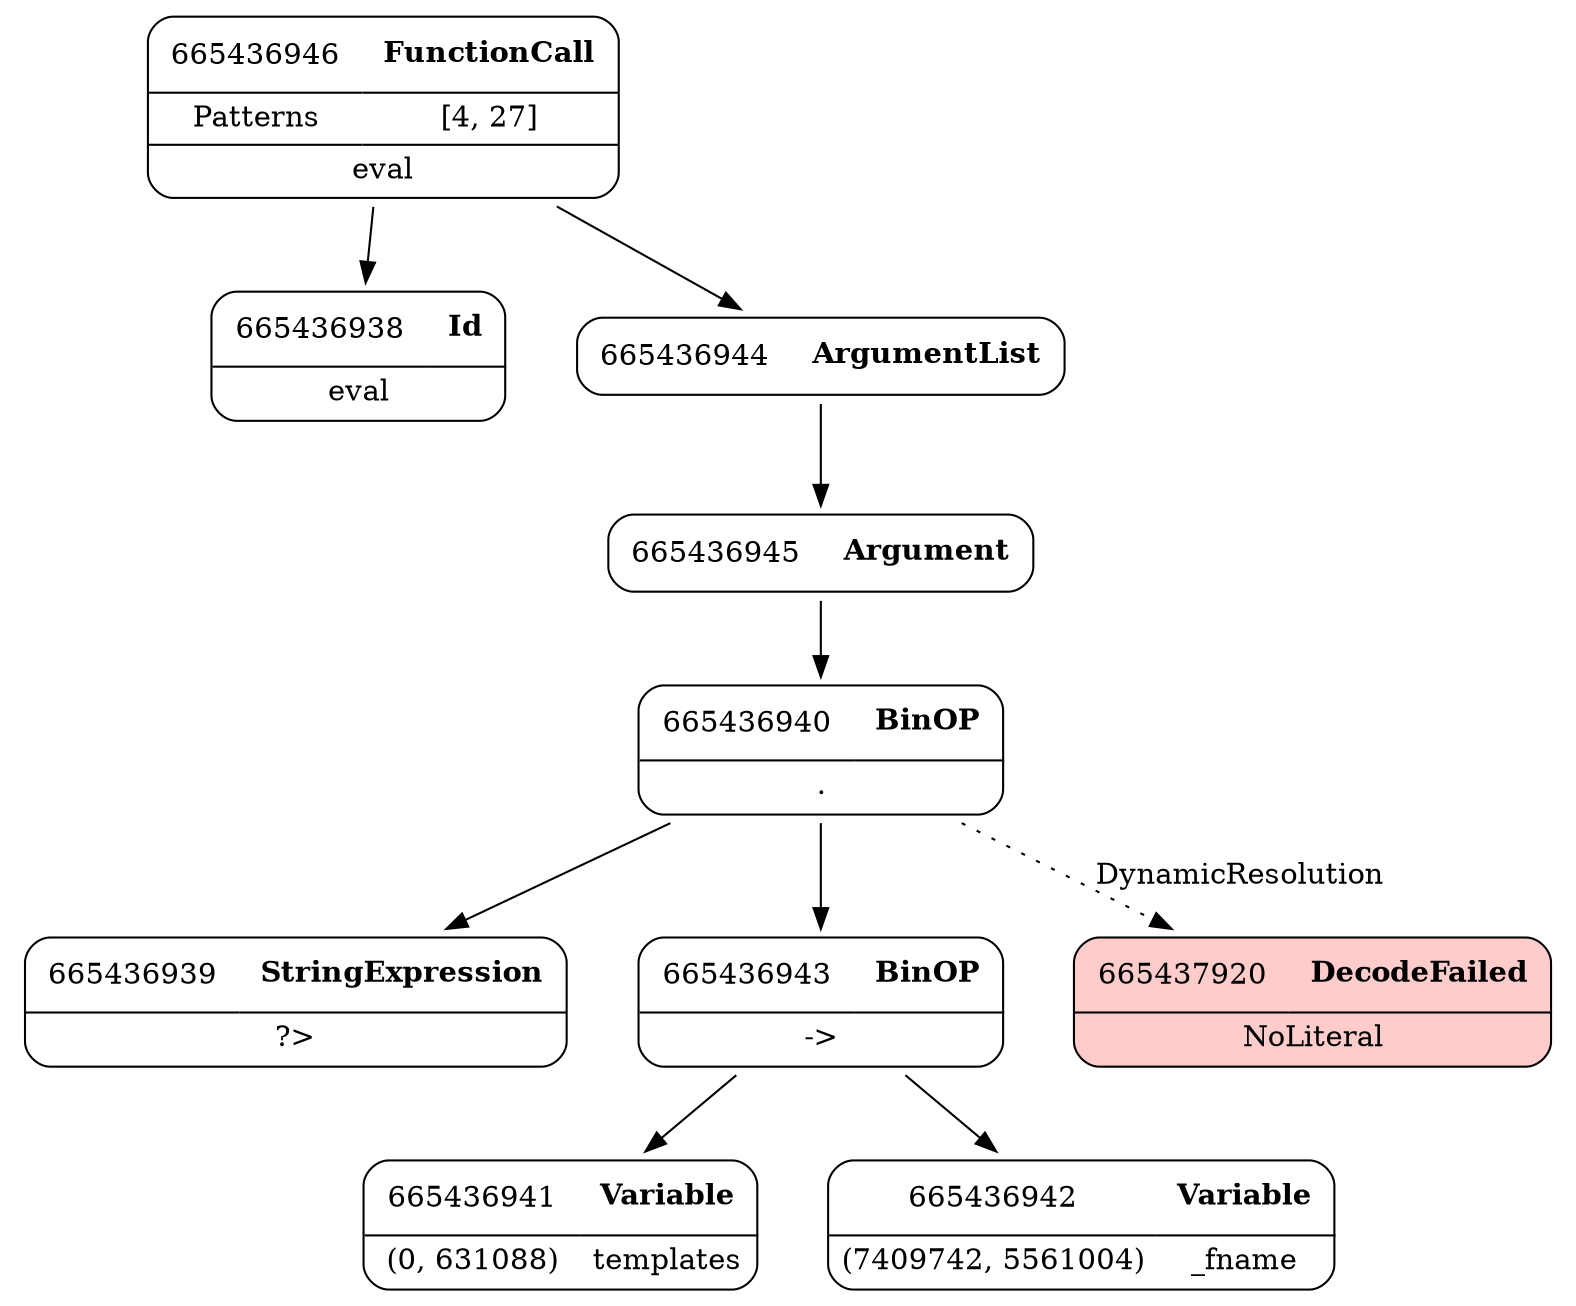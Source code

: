 digraph ast {
node [shape=none];
665436939 [label=<<TABLE border='1' cellspacing='0' cellpadding='10' style='rounded' ><TR><TD border='0'>665436939</TD><TD border='0'><B>StringExpression</B></TD></TR><HR/><TR><TD border='0' cellpadding='5' colspan='2'>?&gt;</TD></TR></TABLE>>];
665436938 [label=<<TABLE border='1' cellspacing='0' cellpadding='10' style='rounded' ><TR><TD border='0'>665436938</TD><TD border='0'><B>Id</B></TD></TR><HR/><TR><TD border='0' cellpadding='5' colspan='2'>eval</TD></TR></TABLE>>];
665436941 [label=<<TABLE border='1' cellspacing='0' cellpadding='10' style='rounded' ><TR><TD border='0'>665436941</TD><TD border='0'><B>Variable</B></TD></TR><HR/><TR><TD border='0' cellpadding='5'>(0, 631088)</TD><TD border='0' cellpadding='5'>templates</TD></TR></TABLE>>];
665436940 [label=<<TABLE border='1' cellspacing='0' cellpadding='10' style='rounded' ><TR><TD border='0'>665436940</TD><TD border='0'><B>BinOP</B></TD></TR><HR/><TR><TD border='0' cellpadding='5' colspan='2'>.</TD></TR></TABLE>>];
665436940 -> 665436939 [weight=2];
665436940 -> 665436943 [weight=2];
665436940 -> 665437920 [style=dotted,label=DynamicResolution];
665436943 [label=<<TABLE border='1' cellspacing='0' cellpadding='10' style='rounded' ><TR><TD border='0'>665436943</TD><TD border='0'><B>BinOP</B></TD></TR><HR/><TR><TD border='0' cellpadding='5' colspan='2'>-&gt;</TD></TR></TABLE>>];
665436943 -> 665436941 [weight=2];
665436943 -> 665436942 [weight=2];
665436942 [label=<<TABLE border='1' cellspacing='0' cellpadding='10' style='rounded' ><TR><TD border='0'>665436942</TD><TD border='0'><B>Variable</B></TD></TR><HR/><TR><TD border='0' cellpadding='5'>(7409742, 5561004)</TD><TD border='0' cellpadding='5'>_fname</TD></TR></TABLE>>];
665436945 [label=<<TABLE border='1' cellspacing='0' cellpadding='10' style='rounded' ><TR><TD border='0'>665436945</TD><TD border='0'><B>Argument</B></TD></TR></TABLE>>];
665436945 -> 665436940 [weight=2];
665436944 [label=<<TABLE border='1' cellspacing='0' cellpadding='10' style='rounded' ><TR><TD border='0'>665436944</TD><TD border='0'><B>ArgumentList</B></TD></TR></TABLE>>];
665436944 -> 665436945 [weight=2];
665437920 [label=<<TABLE border='1' cellspacing='0' cellpadding='10' style='rounded' bgcolor='#FFCCCC' ><TR><TD border='0'>665437920</TD><TD border='0'><B>DecodeFailed</B></TD></TR><HR/><TR><TD border='0' cellpadding='5' colspan='2'>NoLiteral</TD></TR></TABLE>>];
665436946 [label=<<TABLE border='1' cellspacing='0' cellpadding='10' style='rounded' ><TR><TD border='0'>665436946</TD><TD border='0'><B>FunctionCall</B></TD></TR><HR/><TR><TD border='0' cellpadding='5'>Patterns</TD><TD border='0' cellpadding='5'>[4, 27]</TD></TR><HR/><TR><TD border='0' cellpadding='5' colspan='2'>eval</TD></TR></TABLE>>];
665436946 -> 665436938 [weight=2];
665436946 -> 665436944 [weight=2];
}
